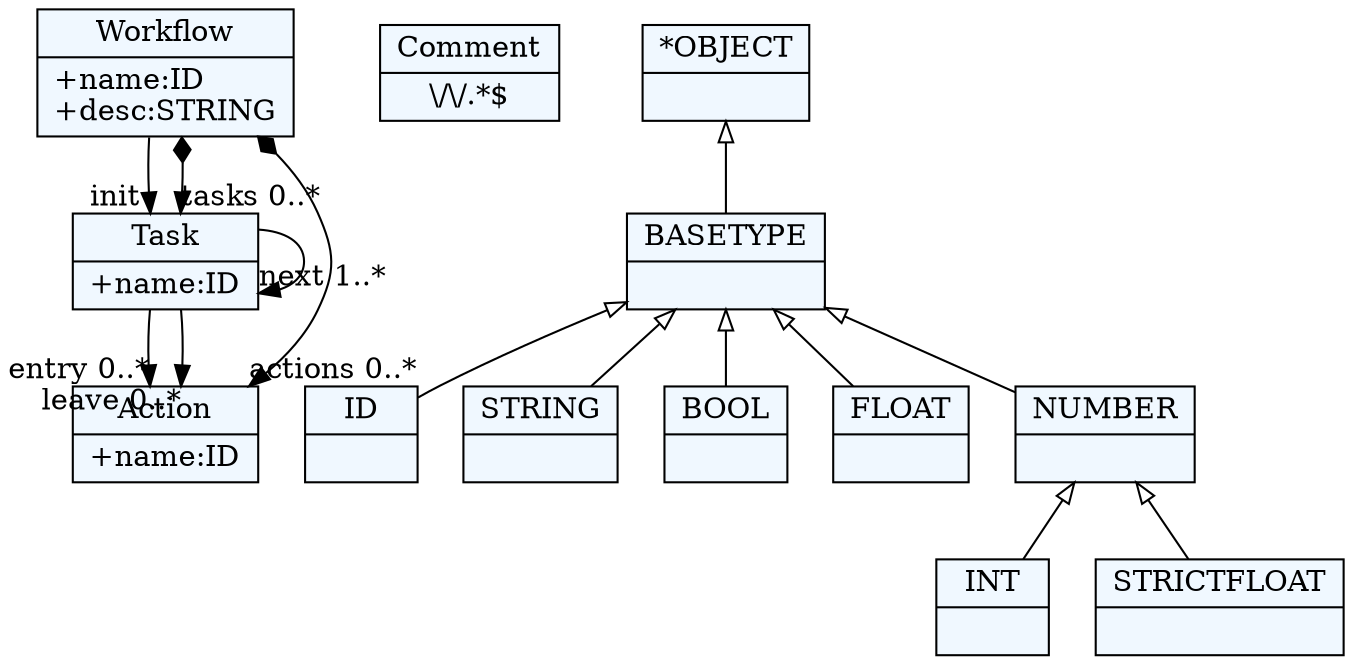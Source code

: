 
    digraph xtext {
    fontname = "Bitstream Vera Sans"
    fontsize = 8
    node[
        shape=record,
        style=filled,
        fillcolor=aliceblue
    ]
    nodesep = 0.3
    edge[dir=black,arrowtail=empty]


35150376 -> 35040904[headlabel="init "]
35150376 -> 35040904[arrowtail=diamond, dir=both, headlabel="tasks 0..*"]
35150376 -> 35234552[arrowtail=diamond, dir=both, headlabel="actions 0..*"]
35150376[ label="{Workflow|+name:ID\l+desc:STRING\l}"]

35040904 -> 35234552[headlabel="entry 0..*"]
35040904 -> 35234552[headlabel="leave 0..*"]
35040904 -> 35040904[headlabel="next 1..*"]
35040904[ label="{Task|+name:ID\l}"]

35234552[ label="{Action|+name:ID\l}"]

35240088[ label="{Comment|\\/\\/.*$}"]

35398424[ label="{ID|}"]

35623640[ label="{STRING|}"]

34977448[ label="{BOOL|}"]

34626680[ label="{INT|}"]

34966104[ label="{FLOAT|}"]

35494200[ label="{STRICTFLOAT|}"]

35127384[ label="{NUMBER|}"]
35127384 -> 35494200 [dir=back]
35127384 -> 34626680 [dir=back]

35132920[ label="{BASETYPE|}"]
35132920 -> 35127384 [dir=back]
35132920 -> 34966104 [dir=back]
35132920 -> 34977448 [dir=back]
35132920 -> 35398424 [dir=back]
35132920 -> 35623640 [dir=back]

35145304[ label="{*OBJECT|}"]
35145304 -> 35132920 [dir=back]


}
